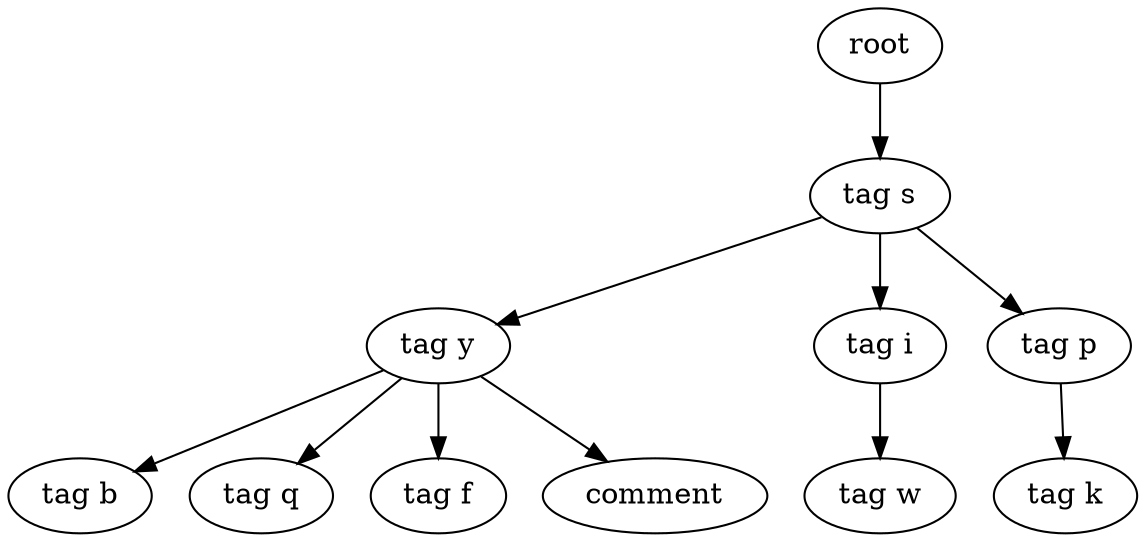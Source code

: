 digraph Tree{
0[label="root"];
0->00
00[label="tag s"];
00->000
000[label="tag y"];
000->0000
0000[label="tag b"];
000->0001
0001[label="tag q"];
000->0002
0002[label="tag f"];
000->0003
0003[label="comment"];
00->001
001[label="tag i"];
001->0010
0010[label="tag w"];
00->002
002[label="tag p"];
002->0020
0020[label="tag k"];
}
